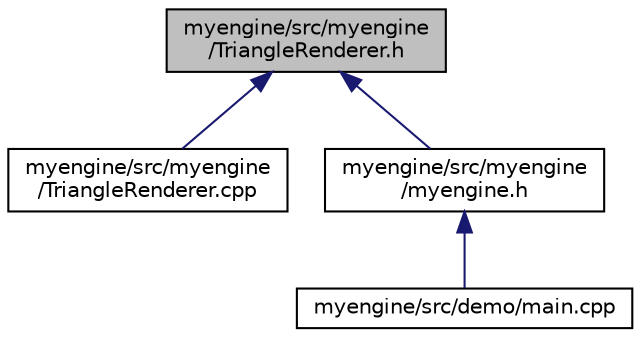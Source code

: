 digraph "myengine/src/myengine/TriangleRenderer.h"
{
 // LATEX_PDF_SIZE
  edge [fontname="Helvetica",fontsize="10",labelfontname="Helvetica",labelfontsize="10"];
  node [fontname="Helvetica",fontsize="10",shape=record];
  Node1 [label="myengine/src/myengine\l/TriangleRenderer.h",height=0.2,width=0.4,color="black", fillcolor="grey75", style="filled", fontcolor="black",tooltip=" "];
  Node1 -> Node2 [dir="back",color="midnightblue",fontsize="10",style="solid",fontname="Helvetica"];
  Node2 [label="myengine/src/myengine\l/TriangleRenderer.cpp",height=0.2,width=0.4,color="black", fillcolor="white", style="filled",URL="$_triangle_renderer_8cpp.html",tooltip=" "];
  Node1 -> Node3 [dir="back",color="midnightblue",fontsize="10",style="solid",fontname="Helvetica"];
  Node3 [label="myengine/src/myengine\l/myengine.h",height=0.2,width=0.4,color="black", fillcolor="white", style="filled",URL="$myengine_8h.html",tooltip=" "];
  Node3 -> Node4 [dir="back",color="midnightblue",fontsize="10",style="solid",fontname="Helvetica"];
  Node4 [label="myengine/src/demo/main.cpp",height=0.2,width=0.4,color="black", fillcolor="white", style="filled",URL="$main_8cpp.html",tooltip=" "];
}
